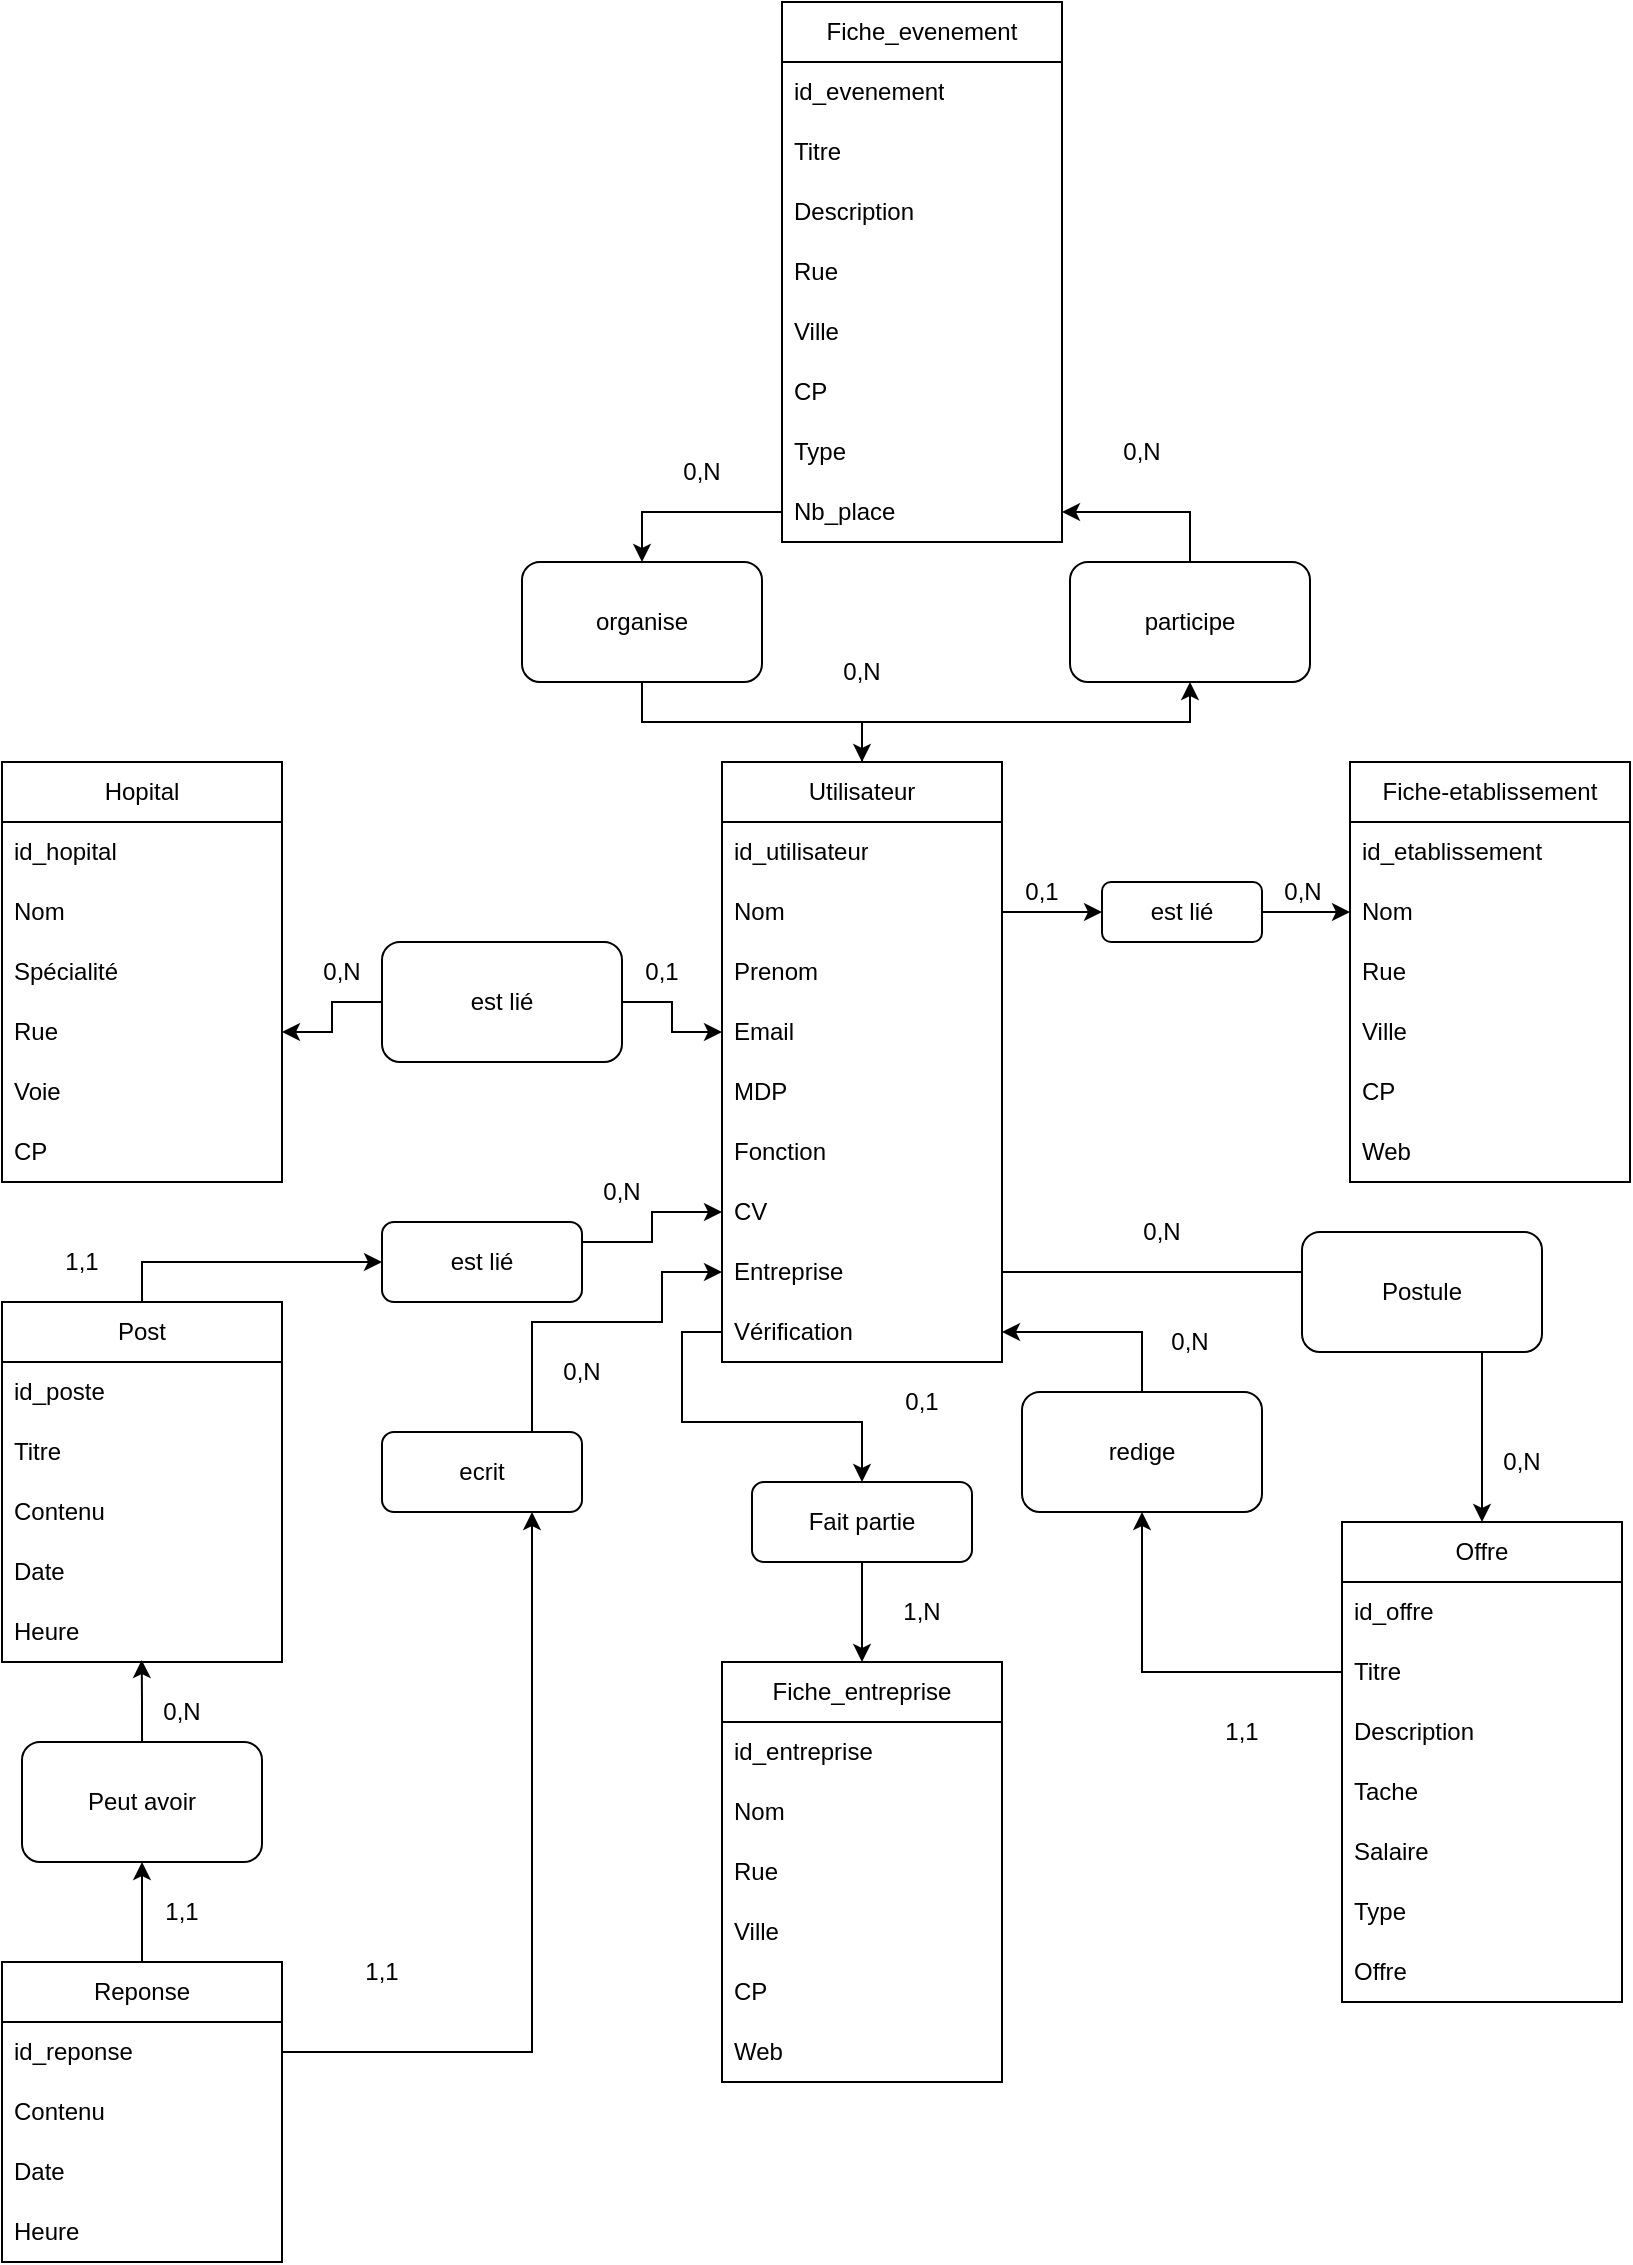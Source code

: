 <mxfile version="24.7.12">
  <diagram name="Page-1" id="RtZg7APE0yVRXItRUlBK">
    <mxGraphModel dx="2049" dy="-520" grid="1" gridSize="10" guides="1" tooltips="1" connect="1" arrows="1" fold="1" page="1" pageScale="1" pageWidth="827" pageHeight="1169" math="0" shadow="0">
      <root>
        <mxCell id="0" />
        <mxCell id="1" parent="0" />
        <mxCell id="chNetwcYgyTmIFkVP2lg-7" style="edgeStyle=orthogonalEdgeStyle;rounded=0;orthogonalLoop=1;jettySize=auto;html=1;exitX=0.5;exitY=0;exitDx=0;exitDy=0;entryX=0.5;entryY=1;entryDx=0;entryDy=0;" edge="1" parent="1" source="PMCNjyBS-ILOIrj1MuaT-1" target="chNetwcYgyTmIFkVP2lg-6">
          <mxGeometry relative="1" as="geometry" />
        </mxCell>
        <mxCell id="PMCNjyBS-ILOIrj1MuaT-1" value="Utilisateur" style="swimlane;fontStyle=0;childLayout=stackLayout;horizontal=1;startSize=30;horizontalStack=0;resizeParent=1;resizeParentMax=0;resizeLast=0;collapsible=1;marginBottom=0;whiteSpace=wrap;html=1;" parent="1" vertex="1">
          <mxGeometry x="120" y="1550" width="140" height="300" as="geometry" />
        </mxCell>
        <mxCell id="PMCNjyBS-ILOIrj1MuaT-2" value="id_utilisateur" style="text;strokeColor=none;fillColor=none;align=left;verticalAlign=middle;spacingLeft=4;spacingRight=4;overflow=hidden;points=[[0,0.5],[1,0.5]];portConstraint=eastwest;rotatable=0;whiteSpace=wrap;html=1;" parent="PMCNjyBS-ILOIrj1MuaT-1" vertex="1">
          <mxGeometry y="30" width="140" height="30" as="geometry" />
        </mxCell>
        <mxCell id="PMCNjyBS-ILOIrj1MuaT-3" value="Nom" style="text;strokeColor=none;fillColor=none;align=left;verticalAlign=middle;spacingLeft=4;spacingRight=4;overflow=hidden;points=[[0,0.5],[1,0.5]];portConstraint=eastwest;rotatable=0;whiteSpace=wrap;html=1;" parent="PMCNjyBS-ILOIrj1MuaT-1" vertex="1">
          <mxGeometry y="60" width="140" height="30" as="geometry" />
        </mxCell>
        <mxCell id="PMCNjyBS-ILOIrj1MuaT-4" value="Prenom" style="text;strokeColor=none;fillColor=none;align=left;verticalAlign=middle;spacingLeft=4;spacingRight=4;overflow=hidden;points=[[0,0.5],[1,0.5]];portConstraint=eastwest;rotatable=0;whiteSpace=wrap;html=1;" parent="PMCNjyBS-ILOIrj1MuaT-1" vertex="1">
          <mxGeometry y="90" width="140" height="30" as="geometry" />
        </mxCell>
        <mxCell id="PMCNjyBS-ILOIrj1MuaT-5" value="Email" style="text;strokeColor=none;fillColor=none;align=left;verticalAlign=middle;spacingLeft=4;spacingRight=4;overflow=hidden;points=[[0,0.5],[1,0.5]];portConstraint=eastwest;rotatable=0;whiteSpace=wrap;html=1;" parent="PMCNjyBS-ILOIrj1MuaT-1" vertex="1">
          <mxGeometry y="120" width="140" height="30" as="geometry" />
        </mxCell>
        <mxCell id="PMCNjyBS-ILOIrj1MuaT-7" value="MDP" style="text;strokeColor=none;fillColor=none;align=left;verticalAlign=middle;spacingLeft=4;spacingRight=4;overflow=hidden;points=[[0,0.5],[1,0.5]];portConstraint=eastwest;rotatable=0;whiteSpace=wrap;html=1;" parent="PMCNjyBS-ILOIrj1MuaT-1" vertex="1">
          <mxGeometry y="150" width="140" height="30" as="geometry" />
        </mxCell>
        <mxCell id="PMCNjyBS-ILOIrj1MuaT-6" value="Fonction" style="text;strokeColor=none;fillColor=none;align=left;verticalAlign=middle;spacingLeft=4;spacingRight=4;overflow=hidden;points=[[0,0.5],[1,0.5]];portConstraint=eastwest;rotatable=0;whiteSpace=wrap;html=1;" parent="PMCNjyBS-ILOIrj1MuaT-1" vertex="1">
          <mxGeometry y="180" width="140" height="30" as="geometry" />
        </mxCell>
        <mxCell id="PMCNjyBS-ILOIrj1MuaT-11" value="CV" style="text;strokeColor=none;fillColor=none;align=left;verticalAlign=middle;spacingLeft=4;spacingRight=4;overflow=hidden;points=[[0,0.5],[1,0.5]];portConstraint=eastwest;rotatable=0;whiteSpace=wrap;html=1;" parent="PMCNjyBS-ILOIrj1MuaT-1" vertex="1">
          <mxGeometry y="210" width="140" height="30" as="geometry" />
        </mxCell>
        <mxCell id="PMCNjyBS-ILOIrj1MuaT-10" value="Entreprise" style="text;strokeColor=none;fillColor=none;align=left;verticalAlign=middle;spacingLeft=4;spacingRight=4;overflow=hidden;points=[[0,0.5],[1,0.5]];portConstraint=eastwest;rotatable=0;whiteSpace=wrap;html=1;" parent="PMCNjyBS-ILOIrj1MuaT-1" vertex="1">
          <mxGeometry y="240" width="140" height="30" as="geometry" />
        </mxCell>
        <mxCell id="nic5Tko7jXk72hgf6L3k-41" value="Vérification" style="text;strokeColor=none;fillColor=none;align=left;verticalAlign=middle;spacingLeft=4;spacingRight=4;overflow=hidden;points=[[0,0.5],[1,0.5]];portConstraint=eastwest;rotatable=0;whiteSpace=wrap;html=1;" parent="PMCNjyBS-ILOIrj1MuaT-1" vertex="1">
          <mxGeometry y="270" width="140" height="30" as="geometry" />
        </mxCell>
        <mxCell id="PMCNjyBS-ILOIrj1MuaT-22" value="Hopital" style="swimlane;fontStyle=0;childLayout=stackLayout;horizontal=1;startSize=30;horizontalStack=0;resizeParent=1;resizeParentMax=0;resizeLast=0;collapsible=1;marginBottom=0;whiteSpace=wrap;html=1;" parent="1" vertex="1">
          <mxGeometry x="-240" y="1550" width="140" height="210" as="geometry" />
        </mxCell>
        <mxCell id="PMCNjyBS-ILOIrj1MuaT-23" value="id_hopital" style="text;strokeColor=none;fillColor=none;align=left;verticalAlign=middle;spacingLeft=4;spacingRight=4;overflow=hidden;points=[[0,0.5],[1,0.5]];portConstraint=eastwest;rotatable=0;whiteSpace=wrap;html=1;" parent="PMCNjyBS-ILOIrj1MuaT-22" vertex="1">
          <mxGeometry y="30" width="140" height="30" as="geometry" />
        </mxCell>
        <mxCell id="PMCNjyBS-ILOIrj1MuaT-25" value="Nom" style="text;strokeColor=none;fillColor=none;align=left;verticalAlign=middle;spacingLeft=4;spacingRight=4;overflow=hidden;points=[[0,0.5],[1,0.5]];portConstraint=eastwest;rotatable=0;whiteSpace=wrap;html=1;" parent="PMCNjyBS-ILOIrj1MuaT-22" vertex="1">
          <mxGeometry y="60" width="140" height="30" as="geometry" />
        </mxCell>
        <mxCell id="PMCNjyBS-ILOIrj1MuaT-29" value="Spécialité" style="text;strokeColor=none;fillColor=none;align=left;verticalAlign=middle;spacingLeft=4;spacingRight=4;overflow=hidden;points=[[0,0.5],[1,0.5]];portConstraint=eastwest;rotatable=0;whiteSpace=wrap;html=1;strokeWidth=1;perimeterSpacing=0;" parent="PMCNjyBS-ILOIrj1MuaT-22" vertex="1">
          <mxGeometry y="90" width="140" height="30" as="geometry" />
        </mxCell>
        <mxCell id="nic5Tko7jXk72hgf6L3k-20" value="Rue" style="text;strokeColor=none;fillColor=none;align=left;verticalAlign=middle;spacingLeft=4;spacingRight=4;overflow=hidden;points=[[0,0.5],[1,0.5]];portConstraint=eastwest;rotatable=0;whiteSpace=wrap;html=1;" parent="PMCNjyBS-ILOIrj1MuaT-22" vertex="1">
          <mxGeometry y="120" width="140" height="30" as="geometry" />
        </mxCell>
        <mxCell id="nic5Tko7jXk72hgf6L3k-21" value="Voie" style="text;strokeColor=none;fillColor=none;align=left;verticalAlign=middle;spacingLeft=4;spacingRight=4;overflow=hidden;points=[[0,0.5],[1,0.5]];portConstraint=eastwest;rotatable=0;whiteSpace=wrap;html=1;" parent="PMCNjyBS-ILOIrj1MuaT-22" vertex="1">
          <mxGeometry y="150" width="140" height="30" as="geometry" />
        </mxCell>
        <mxCell id="nic5Tko7jXk72hgf6L3k-22" value="CP" style="text;strokeColor=none;fillColor=none;align=left;verticalAlign=middle;spacingLeft=4;spacingRight=4;overflow=hidden;points=[[0,0.5],[1,0.5]];portConstraint=eastwest;rotatable=0;whiteSpace=wrap;html=1;" parent="PMCNjyBS-ILOIrj1MuaT-22" vertex="1">
          <mxGeometry y="180" width="140" height="30" as="geometry" />
        </mxCell>
        <mxCell id="PMCNjyBS-ILOIrj1MuaT-30" value="Fiche_entreprise" style="swimlane;fontStyle=0;childLayout=stackLayout;horizontal=1;startSize=30;horizontalStack=0;resizeParent=1;resizeParentMax=0;resizeLast=0;collapsible=1;marginBottom=0;whiteSpace=wrap;html=1;" parent="1" vertex="1">
          <mxGeometry x="120" y="2000" width="140" height="210" as="geometry" />
        </mxCell>
        <mxCell id="PMCNjyBS-ILOIrj1MuaT-31" value="id_entreprise" style="text;strokeColor=none;fillColor=none;align=left;verticalAlign=middle;spacingLeft=4;spacingRight=4;overflow=hidden;points=[[0,0.5],[1,0.5]];portConstraint=eastwest;rotatable=0;whiteSpace=wrap;html=1;" parent="PMCNjyBS-ILOIrj1MuaT-30" vertex="1">
          <mxGeometry y="30" width="140" height="30" as="geometry" />
        </mxCell>
        <mxCell id="PMCNjyBS-ILOIrj1MuaT-32" value="Nom" style="text;strokeColor=none;fillColor=none;align=left;verticalAlign=middle;spacingLeft=4;spacingRight=4;overflow=hidden;points=[[0,0.5],[1,0.5]];portConstraint=eastwest;rotatable=0;whiteSpace=wrap;html=1;" parent="PMCNjyBS-ILOIrj1MuaT-30" vertex="1">
          <mxGeometry y="60" width="140" height="30" as="geometry" />
        </mxCell>
        <mxCell id="PMCNjyBS-ILOIrj1MuaT-41" value="Rue" style="text;strokeColor=none;fillColor=none;align=left;verticalAlign=middle;spacingLeft=4;spacingRight=4;overflow=hidden;points=[[0,0.5],[1,0.5]];portConstraint=eastwest;rotatable=0;whiteSpace=wrap;html=1;" parent="PMCNjyBS-ILOIrj1MuaT-30" vertex="1">
          <mxGeometry y="90" width="140" height="30" as="geometry" />
        </mxCell>
        <mxCell id="PMCNjyBS-ILOIrj1MuaT-38" value="Ville" style="text;strokeColor=none;fillColor=none;align=left;verticalAlign=middle;spacingLeft=4;spacingRight=4;overflow=hidden;points=[[0,0.5],[1,0.5]];portConstraint=eastwest;rotatable=0;whiteSpace=wrap;html=1;" parent="PMCNjyBS-ILOIrj1MuaT-30" vertex="1">
          <mxGeometry y="120" width="140" height="30" as="geometry" />
        </mxCell>
        <mxCell id="PMCNjyBS-ILOIrj1MuaT-37" value="CP" style="text;strokeColor=none;fillColor=none;align=left;verticalAlign=middle;spacingLeft=4;spacingRight=4;overflow=hidden;points=[[0,0.5],[1,0.5]];portConstraint=eastwest;rotatable=0;whiteSpace=wrap;html=1;" parent="PMCNjyBS-ILOIrj1MuaT-30" vertex="1">
          <mxGeometry y="150" width="140" height="30" as="geometry" />
        </mxCell>
        <mxCell id="PMCNjyBS-ILOIrj1MuaT-40" value="Web" style="text;strokeColor=none;fillColor=none;align=left;verticalAlign=middle;spacingLeft=4;spacingRight=4;overflow=hidden;points=[[0,0.5],[1,0.5]];portConstraint=eastwest;rotatable=0;whiteSpace=wrap;html=1;" parent="PMCNjyBS-ILOIrj1MuaT-30" vertex="1">
          <mxGeometry y="180" width="140" height="30" as="geometry" />
        </mxCell>
        <mxCell id="PMCNjyBS-ILOIrj1MuaT-42" value="Fiche-etablissement" style="swimlane;fontStyle=0;childLayout=stackLayout;horizontal=1;startSize=30;horizontalStack=0;resizeParent=1;resizeParentMax=0;resizeLast=0;collapsible=1;marginBottom=0;whiteSpace=wrap;html=1;" parent="1" vertex="1">
          <mxGeometry x="434" y="1550" width="140" height="210" as="geometry" />
        </mxCell>
        <mxCell id="PMCNjyBS-ILOIrj1MuaT-43" value="id_etablissement" style="text;strokeColor=none;fillColor=none;align=left;verticalAlign=middle;spacingLeft=4;spacingRight=4;overflow=hidden;points=[[0,0.5],[1,0.5]];portConstraint=eastwest;rotatable=0;whiteSpace=wrap;html=1;" parent="PMCNjyBS-ILOIrj1MuaT-42" vertex="1">
          <mxGeometry y="30" width="140" height="30" as="geometry" />
        </mxCell>
        <mxCell id="PMCNjyBS-ILOIrj1MuaT-45" value="Nom" style="text;strokeColor=none;fillColor=none;align=left;verticalAlign=middle;spacingLeft=4;spacingRight=4;overflow=hidden;points=[[0,0.5],[1,0.5]];portConstraint=eastwest;rotatable=0;whiteSpace=wrap;html=1;" parent="PMCNjyBS-ILOIrj1MuaT-42" vertex="1">
          <mxGeometry y="60" width="140" height="30" as="geometry" />
        </mxCell>
        <mxCell id="PMCNjyBS-ILOIrj1MuaT-44" value="Rue" style="text;strokeColor=none;fillColor=none;align=left;verticalAlign=middle;spacingLeft=4;spacingRight=4;overflow=hidden;points=[[0,0.5],[1,0.5]];portConstraint=eastwest;rotatable=0;whiteSpace=wrap;html=1;" parent="PMCNjyBS-ILOIrj1MuaT-42" vertex="1">
          <mxGeometry y="90" width="140" height="30" as="geometry" />
        </mxCell>
        <mxCell id="PMCNjyBS-ILOIrj1MuaT-48" value="Ville" style="text;strokeColor=none;fillColor=none;align=left;verticalAlign=middle;spacingLeft=4;spacingRight=4;overflow=hidden;points=[[0,0.5],[1,0.5]];portConstraint=eastwest;rotatable=0;whiteSpace=wrap;html=1;" parent="PMCNjyBS-ILOIrj1MuaT-42" vertex="1">
          <mxGeometry y="120" width="140" height="30" as="geometry" />
        </mxCell>
        <mxCell id="PMCNjyBS-ILOIrj1MuaT-49" value="CP" style="text;strokeColor=none;fillColor=none;align=left;verticalAlign=middle;spacingLeft=4;spacingRight=4;overflow=hidden;points=[[0,0.5],[1,0.5]];portConstraint=eastwest;rotatable=0;whiteSpace=wrap;html=1;" parent="PMCNjyBS-ILOIrj1MuaT-42" vertex="1">
          <mxGeometry y="150" width="140" height="30" as="geometry" />
        </mxCell>
        <mxCell id="PMCNjyBS-ILOIrj1MuaT-50" value="Web" style="text;strokeColor=none;fillColor=none;align=left;verticalAlign=middle;spacingLeft=4;spacingRight=4;overflow=hidden;points=[[0,0.5],[1,0.5]];portConstraint=eastwest;rotatable=0;whiteSpace=wrap;html=1;" parent="PMCNjyBS-ILOIrj1MuaT-42" vertex="1">
          <mxGeometry y="180" width="140" height="30" as="geometry" />
        </mxCell>
        <mxCell id="PMCNjyBS-ILOIrj1MuaT-51" value="Offre" style="swimlane;fontStyle=0;childLayout=stackLayout;horizontal=1;startSize=30;horizontalStack=0;resizeParent=1;resizeParentMax=0;resizeLast=0;collapsible=1;marginBottom=0;whiteSpace=wrap;html=1;" parent="1" vertex="1">
          <mxGeometry x="430" y="1930" width="140" height="240" as="geometry" />
        </mxCell>
        <mxCell id="PMCNjyBS-ILOIrj1MuaT-52" value="id_offre" style="text;strokeColor=none;fillColor=none;align=left;verticalAlign=middle;spacingLeft=4;spacingRight=4;overflow=hidden;points=[[0,0.5],[1,0.5]];portConstraint=eastwest;rotatable=0;whiteSpace=wrap;html=1;" parent="PMCNjyBS-ILOIrj1MuaT-51" vertex="1">
          <mxGeometry y="30" width="140" height="30" as="geometry" />
        </mxCell>
        <mxCell id="PMCNjyBS-ILOIrj1MuaT-53" value="Titre" style="text;strokeColor=none;fillColor=none;align=left;verticalAlign=middle;spacingLeft=4;spacingRight=4;overflow=hidden;points=[[0,0.5],[1,0.5]];portConstraint=eastwest;rotatable=0;whiteSpace=wrap;html=1;" parent="PMCNjyBS-ILOIrj1MuaT-51" vertex="1">
          <mxGeometry y="60" width="140" height="30" as="geometry" />
        </mxCell>
        <mxCell id="PMCNjyBS-ILOIrj1MuaT-54" value="Description" style="text;strokeColor=none;fillColor=none;align=left;verticalAlign=middle;spacingLeft=4;spacingRight=4;overflow=hidden;points=[[0,0.5],[1,0.5]];portConstraint=eastwest;rotatable=0;whiteSpace=wrap;html=1;strokeWidth=1;perimeterSpacing=0;" parent="PMCNjyBS-ILOIrj1MuaT-51" vertex="1">
          <mxGeometry y="90" width="140" height="30" as="geometry" />
        </mxCell>
        <mxCell id="PMCNjyBS-ILOIrj1MuaT-55" value="Tache&lt;span style=&quot;color: rgba(0, 0, 0, 0); font-family: monospace; font-size: 0px; text-wrap: nowrap;&quot;&gt;%3CmxGraphModel%3E%3Croot%3E%3CmxCell%20id%3D%220%22%2F%3E%3CmxCell%20id%3D%221%22%20parent%3D%220%22%2F%3E%3CmxCell%20id%3D%222%22%20value%3D%22Description%22%20style%3D%22text%3BstrokeColor%3Dnone%3BfillColor%3Dnone%3Balign%3Dleft%3BverticalAlign%3Dmiddle%3BspacingLeft%3D4%3BspacingRight%3D4%3Boverflow%3Dhidden%3Bpoints%3D%5B%5B0%2C0.5%5D%2C%5B1%2C0.5%5D%5D%3BportConstraint%3Deastwest%3Brotatable%3D0%3BwhiteSpace%3Dwrap%3Bhtml%3D1%3BstrokeWidth%3D1%3BperimeterSpacing%3D0%3B%22%20vertex%3D%221%22%20parent%3D%221%22%3E%3CmxGeometry%20x%3D%22160%22%20y%3D%22590%22%20width%3D%22140%22%20height%3D%2230%22%20as%3D%22geometry%22%2F%3E%3C%2FmxCell%3E%3C%2Froot%3E%3C%2FmxGraphModel%3E&lt;/span&gt;" style="text;strokeColor=none;fillColor=none;align=left;verticalAlign=middle;spacingLeft=4;spacingRight=4;overflow=hidden;points=[[0,0.5],[1,0.5]];portConstraint=eastwest;rotatable=0;whiteSpace=wrap;html=1;strokeWidth=1;perimeterSpacing=0;" parent="PMCNjyBS-ILOIrj1MuaT-51" vertex="1">
          <mxGeometry y="120" width="140" height="30" as="geometry" />
        </mxCell>
        <mxCell id="PMCNjyBS-ILOIrj1MuaT-56" value="Salaire" style="text;strokeColor=none;fillColor=none;align=left;verticalAlign=middle;spacingLeft=4;spacingRight=4;overflow=hidden;points=[[0,0.5],[1,0.5]];portConstraint=eastwest;rotatable=0;whiteSpace=wrap;html=1;strokeWidth=1;perimeterSpacing=0;" parent="PMCNjyBS-ILOIrj1MuaT-51" vertex="1">
          <mxGeometry y="150" width="140" height="30" as="geometry" />
        </mxCell>
        <mxCell id="PMCNjyBS-ILOIrj1MuaT-57" value="Type" style="text;strokeColor=none;fillColor=none;align=left;verticalAlign=middle;spacingLeft=4;spacingRight=4;overflow=hidden;points=[[0,0.5],[1,0.5]];portConstraint=eastwest;rotatable=0;whiteSpace=wrap;html=1;strokeWidth=1;perimeterSpacing=0;" parent="PMCNjyBS-ILOIrj1MuaT-51" vertex="1">
          <mxGeometry y="180" width="140" height="30" as="geometry" />
        </mxCell>
        <mxCell id="PMCNjyBS-ILOIrj1MuaT-58" value="Offre" style="text;strokeColor=none;fillColor=none;align=left;verticalAlign=middle;spacingLeft=4;spacingRight=4;overflow=hidden;points=[[0,0.5],[1,0.5]];portConstraint=eastwest;rotatable=0;whiteSpace=wrap;html=1;strokeWidth=1;perimeterSpacing=0;" parent="PMCNjyBS-ILOIrj1MuaT-51" vertex="1">
          <mxGeometry y="210" width="140" height="30" as="geometry" />
        </mxCell>
        <mxCell id="PMCNjyBS-ILOIrj1MuaT-59" value="Fiche_evenement" style="swimlane;fontStyle=0;childLayout=stackLayout;horizontal=1;startSize=30;horizontalStack=0;resizeParent=1;resizeParentMax=0;resizeLast=0;collapsible=1;marginBottom=0;whiteSpace=wrap;html=1;" parent="1" vertex="1">
          <mxGeometry x="150" y="1170" width="140" height="270" as="geometry" />
        </mxCell>
        <mxCell id="PMCNjyBS-ILOIrj1MuaT-60" value="id_evenement" style="text;strokeColor=none;fillColor=none;align=left;verticalAlign=middle;spacingLeft=4;spacingRight=4;overflow=hidden;points=[[0,0.5],[1,0.5]];portConstraint=eastwest;rotatable=0;whiteSpace=wrap;html=1;" parent="PMCNjyBS-ILOIrj1MuaT-59" vertex="1">
          <mxGeometry y="30" width="140" height="30" as="geometry" />
        </mxCell>
        <mxCell id="PMCNjyBS-ILOIrj1MuaT-61" value="Titre" style="text;strokeColor=none;fillColor=none;align=left;verticalAlign=middle;spacingLeft=4;spacingRight=4;overflow=hidden;points=[[0,0.5],[1,0.5]];portConstraint=eastwest;rotatable=0;whiteSpace=wrap;html=1;" parent="PMCNjyBS-ILOIrj1MuaT-59" vertex="1">
          <mxGeometry y="60" width="140" height="30" as="geometry" />
        </mxCell>
        <mxCell id="PMCNjyBS-ILOIrj1MuaT-66" value="Description" style="text;strokeColor=none;fillColor=none;align=left;verticalAlign=middle;spacingLeft=4;spacingRight=4;overflow=hidden;points=[[0,0.5],[1,0.5]];portConstraint=eastwest;rotatable=0;whiteSpace=wrap;html=1;strokeWidth=1;perimeterSpacing=0;" parent="PMCNjyBS-ILOIrj1MuaT-59" vertex="1">
          <mxGeometry y="90" width="140" height="30" as="geometry" />
        </mxCell>
        <mxCell id="PMCNjyBS-ILOIrj1MuaT-62" value="Rue" style="text;strokeColor=none;fillColor=none;align=left;verticalAlign=middle;spacingLeft=4;spacingRight=4;overflow=hidden;points=[[0,0.5],[1,0.5]];portConstraint=eastwest;rotatable=0;whiteSpace=wrap;html=1;" parent="PMCNjyBS-ILOIrj1MuaT-59" vertex="1">
          <mxGeometry y="120" width="140" height="30" as="geometry" />
        </mxCell>
        <mxCell id="PMCNjyBS-ILOIrj1MuaT-63" value="Ville" style="text;strokeColor=none;fillColor=none;align=left;verticalAlign=middle;spacingLeft=4;spacingRight=4;overflow=hidden;points=[[0,0.5],[1,0.5]];portConstraint=eastwest;rotatable=0;whiteSpace=wrap;html=1;" parent="PMCNjyBS-ILOIrj1MuaT-59" vertex="1">
          <mxGeometry y="150" width="140" height="30" as="geometry" />
        </mxCell>
        <mxCell id="PMCNjyBS-ILOIrj1MuaT-64" value="CP" style="text;strokeColor=none;fillColor=none;align=left;verticalAlign=middle;spacingLeft=4;spacingRight=4;overflow=hidden;points=[[0,0.5],[1,0.5]];portConstraint=eastwest;rotatable=0;whiteSpace=wrap;html=1;" parent="PMCNjyBS-ILOIrj1MuaT-59" vertex="1">
          <mxGeometry y="180" width="140" height="30" as="geometry" />
        </mxCell>
        <mxCell id="PMCNjyBS-ILOIrj1MuaT-67" value="Type" style="text;strokeColor=none;fillColor=none;align=left;verticalAlign=middle;spacingLeft=4;spacingRight=4;overflow=hidden;points=[[0,0.5],[1,0.5]];portConstraint=eastwest;rotatable=0;whiteSpace=wrap;html=1;" parent="PMCNjyBS-ILOIrj1MuaT-59" vertex="1">
          <mxGeometry y="210" width="140" height="30" as="geometry" />
        </mxCell>
        <mxCell id="PMCNjyBS-ILOIrj1MuaT-65" value="Nb_place" style="text;strokeColor=none;fillColor=none;align=left;verticalAlign=middle;spacingLeft=4;spacingRight=4;overflow=hidden;points=[[0,0.5],[1,0.5]];portConstraint=eastwest;rotatable=0;whiteSpace=wrap;html=1;" parent="PMCNjyBS-ILOIrj1MuaT-59" vertex="1">
          <mxGeometry y="240" width="140" height="30" as="geometry" />
        </mxCell>
        <mxCell id="chNetwcYgyTmIFkVP2lg-2" style="edgeStyle=orthogonalEdgeStyle;rounded=0;orthogonalLoop=1;jettySize=auto;html=1;exitX=0.5;exitY=0;exitDx=0;exitDy=0;entryX=0;entryY=0.5;entryDx=0;entryDy=0;" edge="1" parent="1" source="PMCNjyBS-ILOIrj1MuaT-68" target="chNetwcYgyTmIFkVP2lg-1">
          <mxGeometry relative="1" as="geometry" />
        </mxCell>
        <mxCell id="PMCNjyBS-ILOIrj1MuaT-68" value="Post" style="swimlane;fontStyle=0;childLayout=stackLayout;horizontal=1;startSize=30;horizontalStack=0;resizeParent=1;resizeParentMax=0;resizeLast=0;collapsible=1;marginBottom=0;whiteSpace=wrap;html=1;" parent="1" vertex="1">
          <mxGeometry x="-240" y="1820" width="140" height="180" as="geometry" />
        </mxCell>
        <mxCell id="PMCNjyBS-ILOIrj1MuaT-69" value="id_poste" style="text;strokeColor=none;fillColor=none;align=left;verticalAlign=middle;spacingLeft=4;spacingRight=4;overflow=hidden;points=[[0,0.5],[1,0.5]];portConstraint=eastwest;rotatable=0;whiteSpace=wrap;html=1;" parent="PMCNjyBS-ILOIrj1MuaT-68" vertex="1">
          <mxGeometry y="30" width="140" height="30" as="geometry" />
        </mxCell>
        <mxCell id="PMCNjyBS-ILOIrj1MuaT-70" value="Titre" style="text;strokeColor=none;fillColor=none;align=left;verticalAlign=middle;spacingLeft=4;spacingRight=4;overflow=hidden;points=[[0,0.5],[1,0.5]];portConstraint=eastwest;rotatable=0;whiteSpace=wrap;html=1;" parent="PMCNjyBS-ILOIrj1MuaT-68" vertex="1">
          <mxGeometry y="60" width="140" height="30" as="geometry" />
        </mxCell>
        <mxCell id="PMCNjyBS-ILOIrj1MuaT-71" value="Contenu" style="text;strokeColor=none;fillColor=none;align=left;verticalAlign=middle;spacingLeft=4;spacingRight=4;overflow=hidden;points=[[0,0.5],[1,0.5]];portConstraint=eastwest;rotatable=0;whiteSpace=wrap;html=1;" parent="PMCNjyBS-ILOIrj1MuaT-68" vertex="1">
          <mxGeometry y="90" width="140" height="30" as="geometry" />
        </mxCell>
        <mxCell id="PMCNjyBS-ILOIrj1MuaT-72" value="Date" style="text;strokeColor=none;fillColor=none;align=left;verticalAlign=middle;spacingLeft=4;spacingRight=4;overflow=hidden;points=[[0,0.5],[1,0.5]];portConstraint=eastwest;rotatable=0;whiteSpace=wrap;html=1;" parent="PMCNjyBS-ILOIrj1MuaT-68" vertex="1">
          <mxGeometry y="120" width="140" height="30" as="geometry" />
        </mxCell>
        <mxCell id="PMCNjyBS-ILOIrj1MuaT-73" value="Heure" style="text;strokeColor=none;fillColor=none;align=left;verticalAlign=middle;spacingLeft=4;spacingRight=4;overflow=hidden;points=[[0,0.5],[1,0.5]];portConstraint=eastwest;rotatable=0;whiteSpace=wrap;html=1;" parent="PMCNjyBS-ILOIrj1MuaT-68" vertex="1">
          <mxGeometry y="150" width="140" height="30" as="geometry" />
        </mxCell>
        <mxCell id="nic5Tko7jXk72hgf6L3k-37" style="edgeStyle=orthogonalEdgeStyle;rounded=0;orthogonalLoop=1;jettySize=auto;html=1;exitX=0.5;exitY=0;exitDx=0;exitDy=0;entryX=0.5;entryY=1;entryDx=0;entryDy=0;" parent="1" source="PMCNjyBS-ILOIrj1MuaT-89" target="nic5Tko7jXk72hgf6L3k-36" edge="1">
          <mxGeometry relative="1" as="geometry" />
        </mxCell>
        <mxCell id="PMCNjyBS-ILOIrj1MuaT-89" value="Reponse" style="swimlane;fontStyle=0;childLayout=stackLayout;horizontal=1;startSize=30;horizontalStack=0;resizeParent=1;resizeParentMax=0;resizeLast=0;collapsible=1;marginBottom=0;whiteSpace=wrap;html=1;" parent="1" vertex="1">
          <mxGeometry x="-240" y="2150" width="140" height="150" as="geometry" />
        </mxCell>
        <mxCell id="PMCNjyBS-ILOIrj1MuaT-90" value="id_reponse" style="text;strokeColor=none;fillColor=none;align=left;verticalAlign=middle;spacingLeft=4;spacingRight=4;overflow=hidden;points=[[0,0.5],[1,0.5]];portConstraint=eastwest;rotatable=0;whiteSpace=wrap;html=1;" parent="PMCNjyBS-ILOIrj1MuaT-89" vertex="1">
          <mxGeometry y="30" width="140" height="30" as="geometry" />
        </mxCell>
        <mxCell id="PMCNjyBS-ILOIrj1MuaT-92" value="Contenu" style="text;strokeColor=none;fillColor=none;align=left;verticalAlign=middle;spacingLeft=4;spacingRight=4;overflow=hidden;points=[[0,0.5],[1,0.5]];portConstraint=eastwest;rotatable=0;whiteSpace=wrap;html=1;" parent="PMCNjyBS-ILOIrj1MuaT-89" vertex="1">
          <mxGeometry y="60" width="140" height="30" as="geometry" />
        </mxCell>
        <mxCell id="PMCNjyBS-ILOIrj1MuaT-93" value="Date" style="text;strokeColor=none;fillColor=none;align=left;verticalAlign=middle;spacingLeft=4;spacingRight=4;overflow=hidden;points=[[0,0.5],[1,0.5]];portConstraint=eastwest;rotatable=0;whiteSpace=wrap;html=1;" parent="PMCNjyBS-ILOIrj1MuaT-89" vertex="1">
          <mxGeometry y="90" width="140" height="30" as="geometry" />
        </mxCell>
        <mxCell id="PMCNjyBS-ILOIrj1MuaT-94" value="Heure" style="text;strokeColor=none;fillColor=none;align=left;verticalAlign=middle;spacingLeft=4;spacingRight=4;overflow=hidden;points=[[0,0.5],[1,0.5]];portConstraint=eastwest;rotatable=0;whiteSpace=wrap;html=1;" parent="PMCNjyBS-ILOIrj1MuaT-89" vertex="1">
          <mxGeometry y="120" width="140" height="30" as="geometry" />
        </mxCell>
        <mxCell id="nic5Tko7jXk72hgf6L3k-17" style="edgeStyle=orthogonalEdgeStyle;rounded=0;orthogonalLoop=1;jettySize=auto;html=1;exitX=1;exitY=0.5;exitDx=0;exitDy=0;entryX=0;entryY=0.5;entryDx=0;entryDy=0;" parent="1" source="nic5Tko7jXk72hgf6L3k-15" target="PMCNjyBS-ILOIrj1MuaT-45" edge="1">
          <mxGeometry relative="1" as="geometry" />
        </mxCell>
        <mxCell id="nic5Tko7jXk72hgf6L3k-15" value="est lié" style="rounded=1;whiteSpace=wrap;html=1;" parent="1" vertex="1">
          <mxGeometry x="310" y="1610" width="80" height="30" as="geometry" />
        </mxCell>
        <mxCell id="nic5Tko7jXk72hgf6L3k-16" style="edgeStyle=orthogonalEdgeStyle;rounded=0;orthogonalLoop=1;jettySize=auto;html=1;exitX=1;exitY=0.5;exitDx=0;exitDy=0;entryX=0;entryY=0.5;entryDx=0;entryDy=0;" parent="1" source="PMCNjyBS-ILOIrj1MuaT-3" target="nic5Tko7jXk72hgf6L3k-15" edge="1">
          <mxGeometry relative="1" as="geometry" />
        </mxCell>
        <mxCell id="nic5Tko7jXk72hgf6L3k-18" value="0,1" style="text;html=1;align=center;verticalAlign=middle;whiteSpace=wrap;rounded=0;" parent="1" vertex="1">
          <mxGeometry x="250" y="1600" width="60" height="30" as="geometry" />
        </mxCell>
        <mxCell id="nic5Tko7jXk72hgf6L3k-19" value="0,N" style="text;html=1;align=center;verticalAlign=middle;resizable=0;points=[];autosize=1;strokeColor=none;fillColor=none;" parent="1" vertex="1">
          <mxGeometry x="390" y="1600" width="40" height="30" as="geometry" />
        </mxCell>
        <mxCell id="nic5Tko7jXk72hgf6L3k-25" style="edgeStyle=orthogonalEdgeStyle;rounded=0;orthogonalLoop=1;jettySize=auto;html=1;exitX=0;exitY=0.5;exitDx=0;exitDy=0;entryX=1;entryY=0.5;entryDx=0;entryDy=0;" parent="1" source="nic5Tko7jXk72hgf6L3k-23" target="nic5Tko7jXk72hgf6L3k-20" edge="1">
          <mxGeometry relative="1" as="geometry" />
        </mxCell>
        <mxCell id="nic5Tko7jXk72hgf6L3k-26" style="edgeStyle=orthogonalEdgeStyle;rounded=0;orthogonalLoop=1;jettySize=auto;html=1;exitX=1;exitY=0.5;exitDx=0;exitDy=0;" parent="1" source="nic5Tko7jXk72hgf6L3k-23" target="PMCNjyBS-ILOIrj1MuaT-5" edge="1">
          <mxGeometry relative="1" as="geometry" />
        </mxCell>
        <mxCell id="nic5Tko7jXk72hgf6L3k-23" value="est lié" style="rounded=1;whiteSpace=wrap;html=1;" parent="1" vertex="1">
          <mxGeometry x="-50" y="1640" width="120" height="60" as="geometry" />
        </mxCell>
        <mxCell id="nic5Tko7jXk72hgf6L3k-24" style="edgeStyle=orthogonalEdgeStyle;rounded=0;orthogonalLoop=1;jettySize=auto;html=1;exitX=0.5;exitY=1;exitDx=0;exitDy=0;" parent="1" source="nic5Tko7jXk72hgf6L3k-23" target="nic5Tko7jXk72hgf6L3k-23" edge="1">
          <mxGeometry relative="1" as="geometry" />
        </mxCell>
        <mxCell id="nic5Tko7jXk72hgf6L3k-27" value="0,N" style="text;html=1;align=center;verticalAlign=middle;whiteSpace=wrap;rounded=0;" parent="1" vertex="1">
          <mxGeometry x="-100" y="1640" width="60" height="30" as="geometry" />
        </mxCell>
        <mxCell id="nic5Tko7jXk72hgf6L3k-28" value="0,1" style="text;html=1;align=center;verticalAlign=middle;whiteSpace=wrap;rounded=0;" parent="1" vertex="1">
          <mxGeometry x="60" y="1640" width="60" height="30" as="geometry" />
        </mxCell>
        <mxCell id="nic5Tko7jXk72hgf6L3k-29" style="edgeStyle=orthogonalEdgeStyle;rounded=0;orthogonalLoop=1;jettySize=auto;html=1;exitX=1;exitY=0.5;exitDx=0;exitDy=0;entryX=0.5;entryY=0;entryDx=0;entryDy=0;" parent="1" source="PMCNjyBS-ILOIrj1MuaT-10" target="PMCNjyBS-ILOIrj1MuaT-51" edge="1">
          <mxGeometry relative="1" as="geometry" />
        </mxCell>
        <mxCell id="nic5Tko7jXk72hgf6L3k-30" value="Postule" style="rounded=1;whiteSpace=wrap;html=1;" parent="1" vertex="1">
          <mxGeometry x="410" y="1785" width="120" height="60" as="geometry" />
        </mxCell>
        <mxCell id="nic5Tko7jXk72hgf6L3k-33" value="0,N" style="text;html=1;align=center;verticalAlign=middle;whiteSpace=wrap;rounded=0;" parent="1" vertex="1">
          <mxGeometry x="310" y="1770" width="60" height="30" as="geometry" />
        </mxCell>
        <mxCell id="nic5Tko7jXk72hgf6L3k-34" value="0,N" style="text;html=1;align=center;verticalAlign=middle;whiteSpace=wrap;rounded=0;" parent="1" vertex="1">
          <mxGeometry x="490" y="1885" width="60" height="30" as="geometry" />
        </mxCell>
        <mxCell id="nic5Tko7jXk72hgf6L3k-36" value="Peut avoir" style="rounded=1;whiteSpace=wrap;html=1;" parent="1" vertex="1">
          <mxGeometry x="-230" y="2040" width="120" height="60" as="geometry" />
        </mxCell>
        <mxCell id="nic5Tko7jXk72hgf6L3k-38" style="edgeStyle=orthogonalEdgeStyle;rounded=0;orthogonalLoop=1;jettySize=auto;html=1;exitX=0.5;exitY=0;exitDx=0;exitDy=0;entryX=0.499;entryY=0.968;entryDx=0;entryDy=0;entryPerimeter=0;" parent="1" source="nic5Tko7jXk72hgf6L3k-36" target="PMCNjyBS-ILOIrj1MuaT-73" edge="1">
          <mxGeometry relative="1" as="geometry" />
        </mxCell>
        <mxCell id="nic5Tko7jXk72hgf6L3k-39" value="1,1" style="text;html=1;align=center;verticalAlign=middle;whiteSpace=wrap;rounded=0;" parent="1" vertex="1">
          <mxGeometry x="-180" y="2110" width="60" height="30" as="geometry" />
        </mxCell>
        <mxCell id="nic5Tko7jXk72hgf6L3k-40" value="0,N" style="text;html=1;align=center;verticalAlign=middle;whiteSpace=wrap;rounded=0;" parent="1" vertex="1">
          <mxGeometry x="-180" y="2010" width="60" height="30" as="geometry" />
        </mxCell>
        <mxCell id="nic5Tko7jXk72hgf6L3k-43" style="edgeStyle=orthogonalEdgeStyle;rounded=0;orthogonalLoop=1;jettySize=auto;html=1;exitX=0.5;exitY=1;exitDx=0;exitDy=0;entryX=0.5;entryY=0;entryDx=0;entryDy=0;" parent="1" source="nic5Tko7jXk72hgf6L3k-42" target="PMCNjyBS-ILOIrj1MuaT-30" edge="1">
          <mxGeometry relative="1" as="geometry" />
        </mxCell>
        <mxCell id="nic5Tko7jXk72hgf6L3k-42" value="Fait partie" style="rounded=1;whiteSpace=wrap;html=1;" parent="1" vertex="1">
          <mxGeometry x="135" y="1910" width="110" height="40" as="geometry" />
        </mxCell>
        <mxCell id="nic5Tko7jXk72hgf6L3k-44" style="edgeStyle=orthogonalEdgeStyle;rounded=0;orthogonalLoop=1;jettySize=auto;html=1;exitX=0;exitY=0.5;exitDx=0;exitDy=0;entryX=0.5;entryY=0;entryDx=0;entryDy=0;" parent="1" source="nic5Tko7jXk72hgf6L3k-41" target="nic5Tko7jXk72hgf6L3k-42" edge="1">
          <mxGeometry relative="1" as="geometry" />
        </mxCell>
        <mxCell id="nic5Tko7jXk72hgf6L3k-45" value="1,N" style="text;html=1;align=center;verticalAlign=middle;whiteSpace=wrap;rounded=0;" parent="1" vertex="1">
          <mxGeometry x="190" y="1960" width="60" height="30" as="geometry" />
        </mxCell>
        <mxCell id="nic5Tko7jXk72hgf6L3k-46" value="0,1" style="text;html=1;align=center;verticalAlign=middle;whiteSpace=wrap;rounded=0;" parent="1" vertex="1">
          <mxGeometry x="190" y="1855" width="60" height="30" as="geometry" />
        </mxCell>
        <mxCell id="nic5Tko7jXk72hgf6L3k-48" style="edgeStyle=orthogonalEdgeStyle;rounded=0;orthogonalLoop=1;jettySize=auto;html=1;exitX=0.5;exitY=1;exitDx=0;exitDy=0;entryX=0.5;entryY=0;entryDx=0;entryDy=0;" parent="1" source="nic5Tko7jXk72hgf6L3k-47" target="PMCNjyBS-ILOIrj1MuaT-1" edge="1">
          <mxGeometry relative="1" as="geometry" />
        </mxCell>
        <mxCell id="nic5Tko7jXk72hgf6L3k-47" value="&lt;div&gt;organise&lt;/div&gt;" style="rounded=1;whiteSpace=wrap;html=1;" parent="1" vertex="1">
          <mxGeometry x="20" y="1450" width="120" height="60" as="geometry" />
        </mxCell>
        <mxCell id="nic5Tko7jXk72hgf6L3k-49" style="edgeStyle=orthogonalEdgeStyle;rounded=0;orthogonalLoop=1;jettySize=auto;html=1;exitX=0;exitY=0.5;exitDx=0;exitDy=0;entryX=0.5;entryY=0;entryDx=0;entryDy=0;" parent="1" source="PMCNjyBS-ILOIrj1MuaT-65" target="nic5Tko7jXk72hgf6L3k-47" edge="1">
          <mxGeometry relative="1" as="geometry" />
        </mxCell>
        <mxCell id="nic5Tko7jXk72hgf6L3k-50" value="&lt;div&gt;0,N&lt;/div&gt;" style="text;html=1;align=center;verticalAlign=middle;whiteSpace=wrap;rounded=0;" parent="1" vertex="1">
          <mxGeometry x="80" y="1390" width="60" height="30" as="geometry" />
        </mxCell>
        <mxCell id="nic5Tko7jXk72hgf6L3k-51" value="0,N" style="text;html=1;align=center;verticalAlign=middle;whiteSpace=wrap;rounded=0;" parent="1" vertex="1">
          <mxGeometry x="160" y="1490" width="60" height="30" as="geometry" />
        </mxCell>
        <mxCell id="chNetwcYgyTmIFkVP2lg-3" style="edgeStyle=orthogonalEdgeStyle;rounded=0;orthogonalLoop=1;jettySize=auto;html=1;exitX=1;exitY=0.25;exitDx=0;exitDy=0;entryX=0;entryY=0.5;entryDx=0;entryDy=0;" edge="1" parent="1" source="chNetwcYgyTmIFkVP2lg-1" target="PMCNjyBS-ILOIrj1MuaT-11">
          <mxGeometry relative="1" as="geometry" />
        </mxCell>
        <mxCell id="chNetwcYgyTmIFkVP2lg-1" value="est lié" style="rounded=1;whiteSpace=wrap;html=1;" vertex="1" parent="1">
          <mxGeometry x="-50" y="1780" width="100" height="40" as="geometry" />
        </mxCell>
        <mxCell id="chNetwcYgyTmIFkVP2lg-4" value="1,1" style="text;html=1;align=center;verticalAlign=middle;whiteSpace=wrap;rounded=0;" vertex="1" parent="1">
          <mxGeometry x="-230" y="1785" width="60" height="30" as="geometry" />
        </mxCell>
        <mxCell id="chNetwcYgyTmIFkVP2lg-5" value="0,N" style="text;html=1;align=center;verticalAlign=middle;whiteSpace=wrap;rounded=0;" vertex="1" parent="1">
          <mxGeometry x="40" y="1750" width="60" height="30" as="geometry" />
        </mxCell>
        <mxCell id="chNetwcYgyTmIFkVP2lg-8" style="edgeStyle=orthogonalEdgeStyle;rounded=0;orthogonalLoop=1;jettySize=auto;html=1;exitX=0.5;exitY=0;exitDx=0;exitDy=0;entryX=1;entryY=0.5;entryDx=0;entryDy=0;" edge="1" parent="1" source="chNetwcYgyTmIFkVP2lg-6" target="PMCNjyBS-ILOIrj1MuaT-65">
          <mxGeometry relative="1" as="geometry" />
        </mxCell>
        <mxCell id="chNetwcYgyTmIFkVP2lg-6" value="participe" style="rounded=1;whiteSpace=wrap;html=1;" vertex="1" parent="1">
          <mxGeometry x="294" y="1450" width="120" height="60" as="geometry" />
        </mxCell>
        <mxCell id="chNetwcYgyTmIFkVP2lg-9" value="&lt;div&gt;0,N&lt;/div&gt;" style="text;html=1;align=center;verticalAlign=middle;whiteSpace=wrap;rounded=0;" vertex="1" parent="1">
          <mxGeometry x="300" y="1380" width="60" height="30" as="geometry" />
        </mxCell>
        <mxCell id="chNetwcYgyTmIFkVP2lg-13" style="edgeStyle=orthogonalEdgeStyle;rounded=0;orthogonalLoop=1;jettySize=auto;html=1;exitX=0.75;exitY=0;exitDx=0;exitDy=0;entryX=0;entryY=0.5;entryDx=0;entryDy=0;" edge="1" parent="1" source="chNetwcYgyTmIFkVP2lg-11" target="PMCNjyBS-ILOIrj1MuaT-10">
          <mxGeometry relative="1" as="geometry">
            <Array as="points">
              <mxPoint x="25" y="1830" />
              <mxPoint x="90" y="1830" />
              <mxPoint x="90" y="1805" />
            </Array>
          </mxGeometry>
        </mxCell>
        <mxCell id="chNetwcYgyTmIFkVP2lg-11" value="ecrit" style="rounded=1;whiteSpace=wrap;html=1;" vertex="1" parent="1">
          <mxGeometry x="-50" y="1885" width="100" height="40" as="geometry" />
        </mxCell>
        <mxCell id="chNetwcYgyTmIFkVP2lg-12" style="edgeStyle=orthogonalEdgeStyle;rounded=0;orthogonalLoop=1;jettySize=auto;html=1;exitX=1;exitY=0.5;exitDx=0;exitDy=0;entryX=0.75;entryY=1;entryDx=0;entryDy=0;" edge="1" parent="1" source="PMCNjyBS-ILOIrj1MuaT-90" target="chNetwcYgyTmIFkVP2lg-11">
          <mxGeometry relative="1" as="geometry" />
        </mxCell>
        <mxCell id="chNetwcYgyTmIFkVP2lg-14" value="0,N" style="text;html=1;align=center;verticalAlign=middle;whiteSpace=wrap;rounded=0;" vertex="1" parent="1">
          <mxGeometry x="20" y="1840" width="60" height="30" as="geometry" />
        </mxCell>
        <mxCell id="chNetwcYgyTmIFkVP2lg-17" value="1,1" style="text;html=1;align=center;verticalAlign=middle;whiteSpace=wrap;rounded=0;" vertex="1" parent="1">
          <mxGeometry x="-80" y="2140" width="60" height="30" as="geometry" />
        </mxCell>
        <mxCell id="chNetwcYgyTmIFkVP2lg-21" style="edgeStyle=orthogonalEdgeStyle;rounded=0;orthogonalLoop=1;jettySize=auto;html=1;exitX=0.5;exitY=0;exitDx=0;exitDy=0;entryX=1;entryY=0.5;entryDx=0;entryDy=0;" edge="1" parent="1" source="chNetwcYgyTmIFkVP2lg-19" target="nic5Tko7jXk72hgf6L3k-41">
          <mxGeometry relative="1" as="geometry" />
        </mxCell>
        <mxCell id="chNetwcYgyTmIFkVP2lg-19" value="redige" style="rounded=1;whiteSpace=wrap;html=1;" vertex="1" parent="1">
          <mxGeometry x="270" y="1865" width="120" height="60" as="geometry" />
        </mxCell>
        <mxCell id="chNetwcYgyTmIFkVP2lg-20" style="edgeStyle=orthogonalEdgeStyle;rounded=0;orthogonalLoop=1;jettySize=auto;html=1;exitX=0;exitY=0.5;exitDx=0;exitDy=0;entryX=0.5;entryY=1;entryDx=0;entryDy=0;" edge="1" parent="1" source="PMCNjyBS-ILOIrj1MuaT-53" target="chNetwcYgyTmIFkVP2lg-19">
          <mxGeometry relative="1" as="geometry" />
        </mxCell>
        <mxCell id="chNetwcYgyTmIFkVP2lg-22" value="0,N" style="text;html=1;align=center;verticalAlign=middle;whiteSpace=wrap;rounded=0;" vertex="1" parent="1">
          <mxGeometry x="324" y="1825" width="60" height="30" as="geometry" />
        </mxCell>
        <mxCell id="chNetwcYgyTmIFkVP2lg-23" value="1,1" style="text;html=1;align=center;verticalAlign=middle;whiteSpace=wrap;rounded=0;" vertex="1" parent="1">
          <mxGeometry x="350" y="2020" width="60" height="30" as="geometry" />
        </mxCell>
      </root>
    </mxGraphModel>
  </diagram>
</mxfile>
